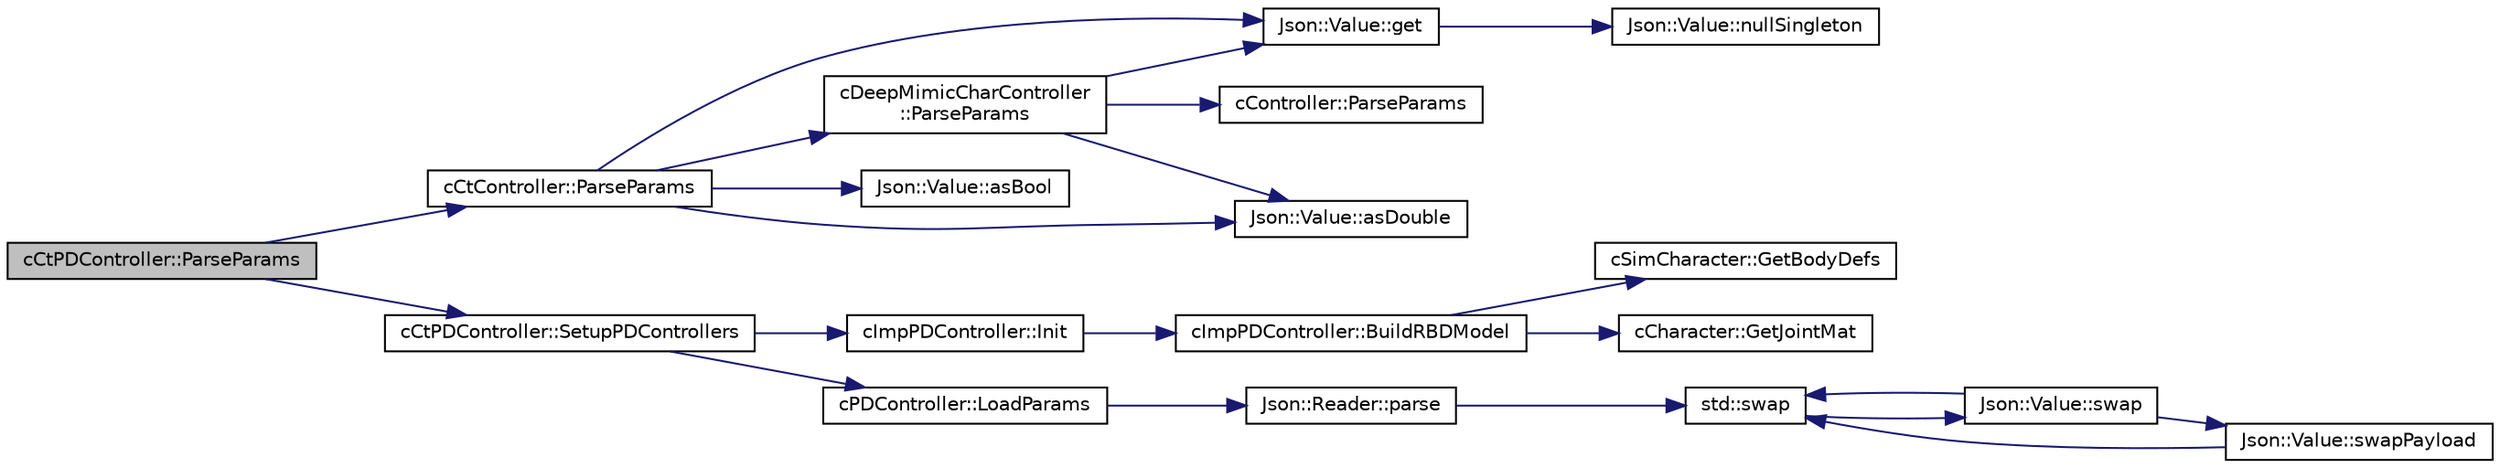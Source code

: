 digraph "cCtPDController::ParseParams"
{
 // LATEX_PDF_SIZE
  edge [fontname="Helvetica",fontsize="10",labelfontname="Helvetica",labelfontsize="10"];
  node [fontname="Helvetica",fontsize="10",shape=record];
  rankdir="LR";
  Node1 [label="cCtPDController::ParseParams",height=0.2,width=0.4,color="black", fillcolor="grey75", style="filled", fontcolor="black",tooltip=" "];
  Node1 -> Node2 [color="midnightblue",fontsize="10",style="solid",fontname="Helvetica"];
  Node2 [label="cCtController::ParseParams",height=0.2,width=0.4,color="black", fillcolor="white", style="filled",URL="$classc_ct_controller.html#a1ce84a55036a1d0e9d2b2c99d8600012",tooltip=" "];
  Node2 -> Node3 [color="midnightblue",fontsize="10",style="solid",fontname="Helvetica"];
  Node3 [label="Json::Value::asBool",height=0.2,width=0.4,color="black", fillcolor="white", style="filled",URL="$class_json_1_1_value.html#ab693fb7b9b1595bb0adc49658bbf780d",tooltip=" "];
  Node2 -> Node4 [color="midnightblue",fontsize="10",style="solid",fontname="Helvetica"];
  Node4 [label="Json::Value::asDouble",height=0.2,width=0.4,color="black", fillcolor="white", style="filled",URL="$class_json_1_1_value.html#afd24002a18aef907ad746b1cb9eda0a2",tooltip=" "];
  Node2 -> Node5 [color="midnightblue",fontsize="10",style="solid",fontname="Helvetica"];
  Node5 [label="Json::Value::get",height=0.2,width=0.4,color="black", fillcolor="white", style="filled",URL="$class_json_1_1_value.html#a034eb7bf85a44fa759bdaa232788ca66",tooltip=" "];
  Node5 -> Node6 [color="midnightblue",fontsize="10",style="solid",fontname="Helvetica"];
  Node6 [label="Json::Value::nullSingleton",height=0.2,width=0.4,color="black", fillcolor="white", style="filled",URL="$class_json_1_1_value.html#af2f124567acc35d021a424e53ebdfcab",tooltip="Prefer this to null or nullRef."];
  Node2 -> Node7 [color="midnightblue",fontsize="10",style="solid",fontname="Helvetica"];
  Node7 [label="cDeepMimicCharController\l::ParseParams",height=0.2,width=0.4,color="black", fillcolor="white", style="filled",URL="$classc_deep_mimic_char_controller.html#a181cb68dee8662c464be5bc60213a765",tooltip=" "];
  Node7 -> Node4 [color="midnightblue",fontsize="10",style="solid",fontname="Helvetica"];
  Node7 -> Node5 [color="midnightblue",fontsize="10",style="solid",fontname="Helvetica"];
  Node7 -> Node8 [color="midnightblue",fontsize="10",style="solid",fontname="Helvetica"];
  Node8 [label="cController::ParseParams",height=0.2,width=0.4,color="black", fillcolor="white", style="filled",URL="$classc_controller.html#ada254009afbbbd1f246c3953309723e7",tooltip=" "];
  Node1 -> Node9 [color="midnightblue",fontsize="10",style="solid",fontname="Helvetica"];
  Node9 [label="cCtPDController::SetupPDControllers",height=0.2,width=0.4,color="black", fillcolor="white", style="filled",URL="$classc_ct_p_d_controller.html#ab0a5a9e77beaa6f5d7e06d863c8c35f7",tooltip=" "];
  Node9 -> Node10 [color="midnightblue",fontsize="10",style="solid",fontname="Helvetica"];
  Node10 [label="cImpPDController::Init",height=0.2,width=0.4,color="black", fillcolor="white", style="filled",URL="$classc_imp_p_d_controller.html#ad4d672ed8cf9983c9452ab6154142d2e",tooltip=" "];
  Node10 -> Node11 [color="midnightblue",fontsize="10",style="solid",fontname="Helvetica"];
  Node11 [label="cImpPDController::BuildRBDModel",height=0.2,width=0.4,color="black", fillcolor="white", style="filled",URL="$classc_imp_p_d_controller.html#a73b01af32d2922b045ba3e7244f6b72b",tooltip=" "];
  Node11 -> Node12 [color="midnightblue",fontsize="10",style="solid",fontname="Helvetica"];
  Node12 [label="cSimCharacter::GetBodyDefs",height=0.2,width=0.4,color="black", fillcolor="white", style="filled",URL="$classc_sim_character.html#a734e26ee2f55e4cdaa6323c7279ef5b4",tooltip=" "];
  Node11 -> Node13 [color="midnightblue",fontsize="10",style="solid",fontname="Helvetica"];
  Node13 [label="cCharacter::GetJointMat",height=0.2,width=0.4,color="black", fillcolor="white", style="filled",URL="$classc_character.html#aecf6a9809542e346342be2df552695b1",tooltip=" "];
  Node9 -> Node14 [color="midnightblue",fontsize="10",style="solid",fontname="Helvetica"];
  Node14 [label="cPDController::LoadParams",height=0.2,width=0.4,color="black", fillcolor="white", style="filled",URL="$classc_p_d_controller.html#a88a097d8c38fd7da52175f3aae4a24dd",tooltip=" "];
  Node14 -> Node15 [color="midnightblue",fontsize="10",style="solid",fontname="Helvetica"];
  Node15 [label="Json::Reader::parse",height=0.2,width=0.4,color="black", fillcolor="white", style="filled",URL="$class_json_1_1_reader.html#af1da6c976ad1e96c742804c3853eef94",tooltip="Read a Value from a JSON document."];
  Node15 -> Node16 [color="midnightblue",fontsize="10",style="solid",fontname="Helvetica"];
  Node16 [label="std::swap",height=0.2,width=0.4,color="black", fillcolor="white", style="filled",URL="$namespacestd.html#a22cc6fcbbb1f2f705c7888b615e43582",tooltip="Specialize std::swap() for Json::Value."];
  Node16 -> Node17 [color="midnightblue",fontsize="10",style="solid",fontname="Helvetica"];
  Node17 [label="Json::Value::swap",height=0.2,width=0.4,color="black", fillcolor="white", style="filled",URL="$class_json_1_1_value.html#aab841120d78e296e1bc06a373345e822",tooltip="Swap everything."];
  Node17 -> Node16 [color="midnightblue",fontsize="10",style="solid",fontname="Helvetica"];
  Node17 -> Node18 [color="midnightblue",fontsize="10",style="solid",fontname="Helvetica"];
  Node18 [label="Json::Value::swapPayload",height=0.2,width=0.4,color="black", fillcolor="white", style="filled",URL="$class_json_1_1_value.html#a5263476047f20e2fc6de470e4de34fe5",tooltip="Swap values but leave comments and source offsets in place."];
  Node18 -> Node16 [color="midnightblue",fontsize="10",style="solid",fontname="Helvetica"];
}
